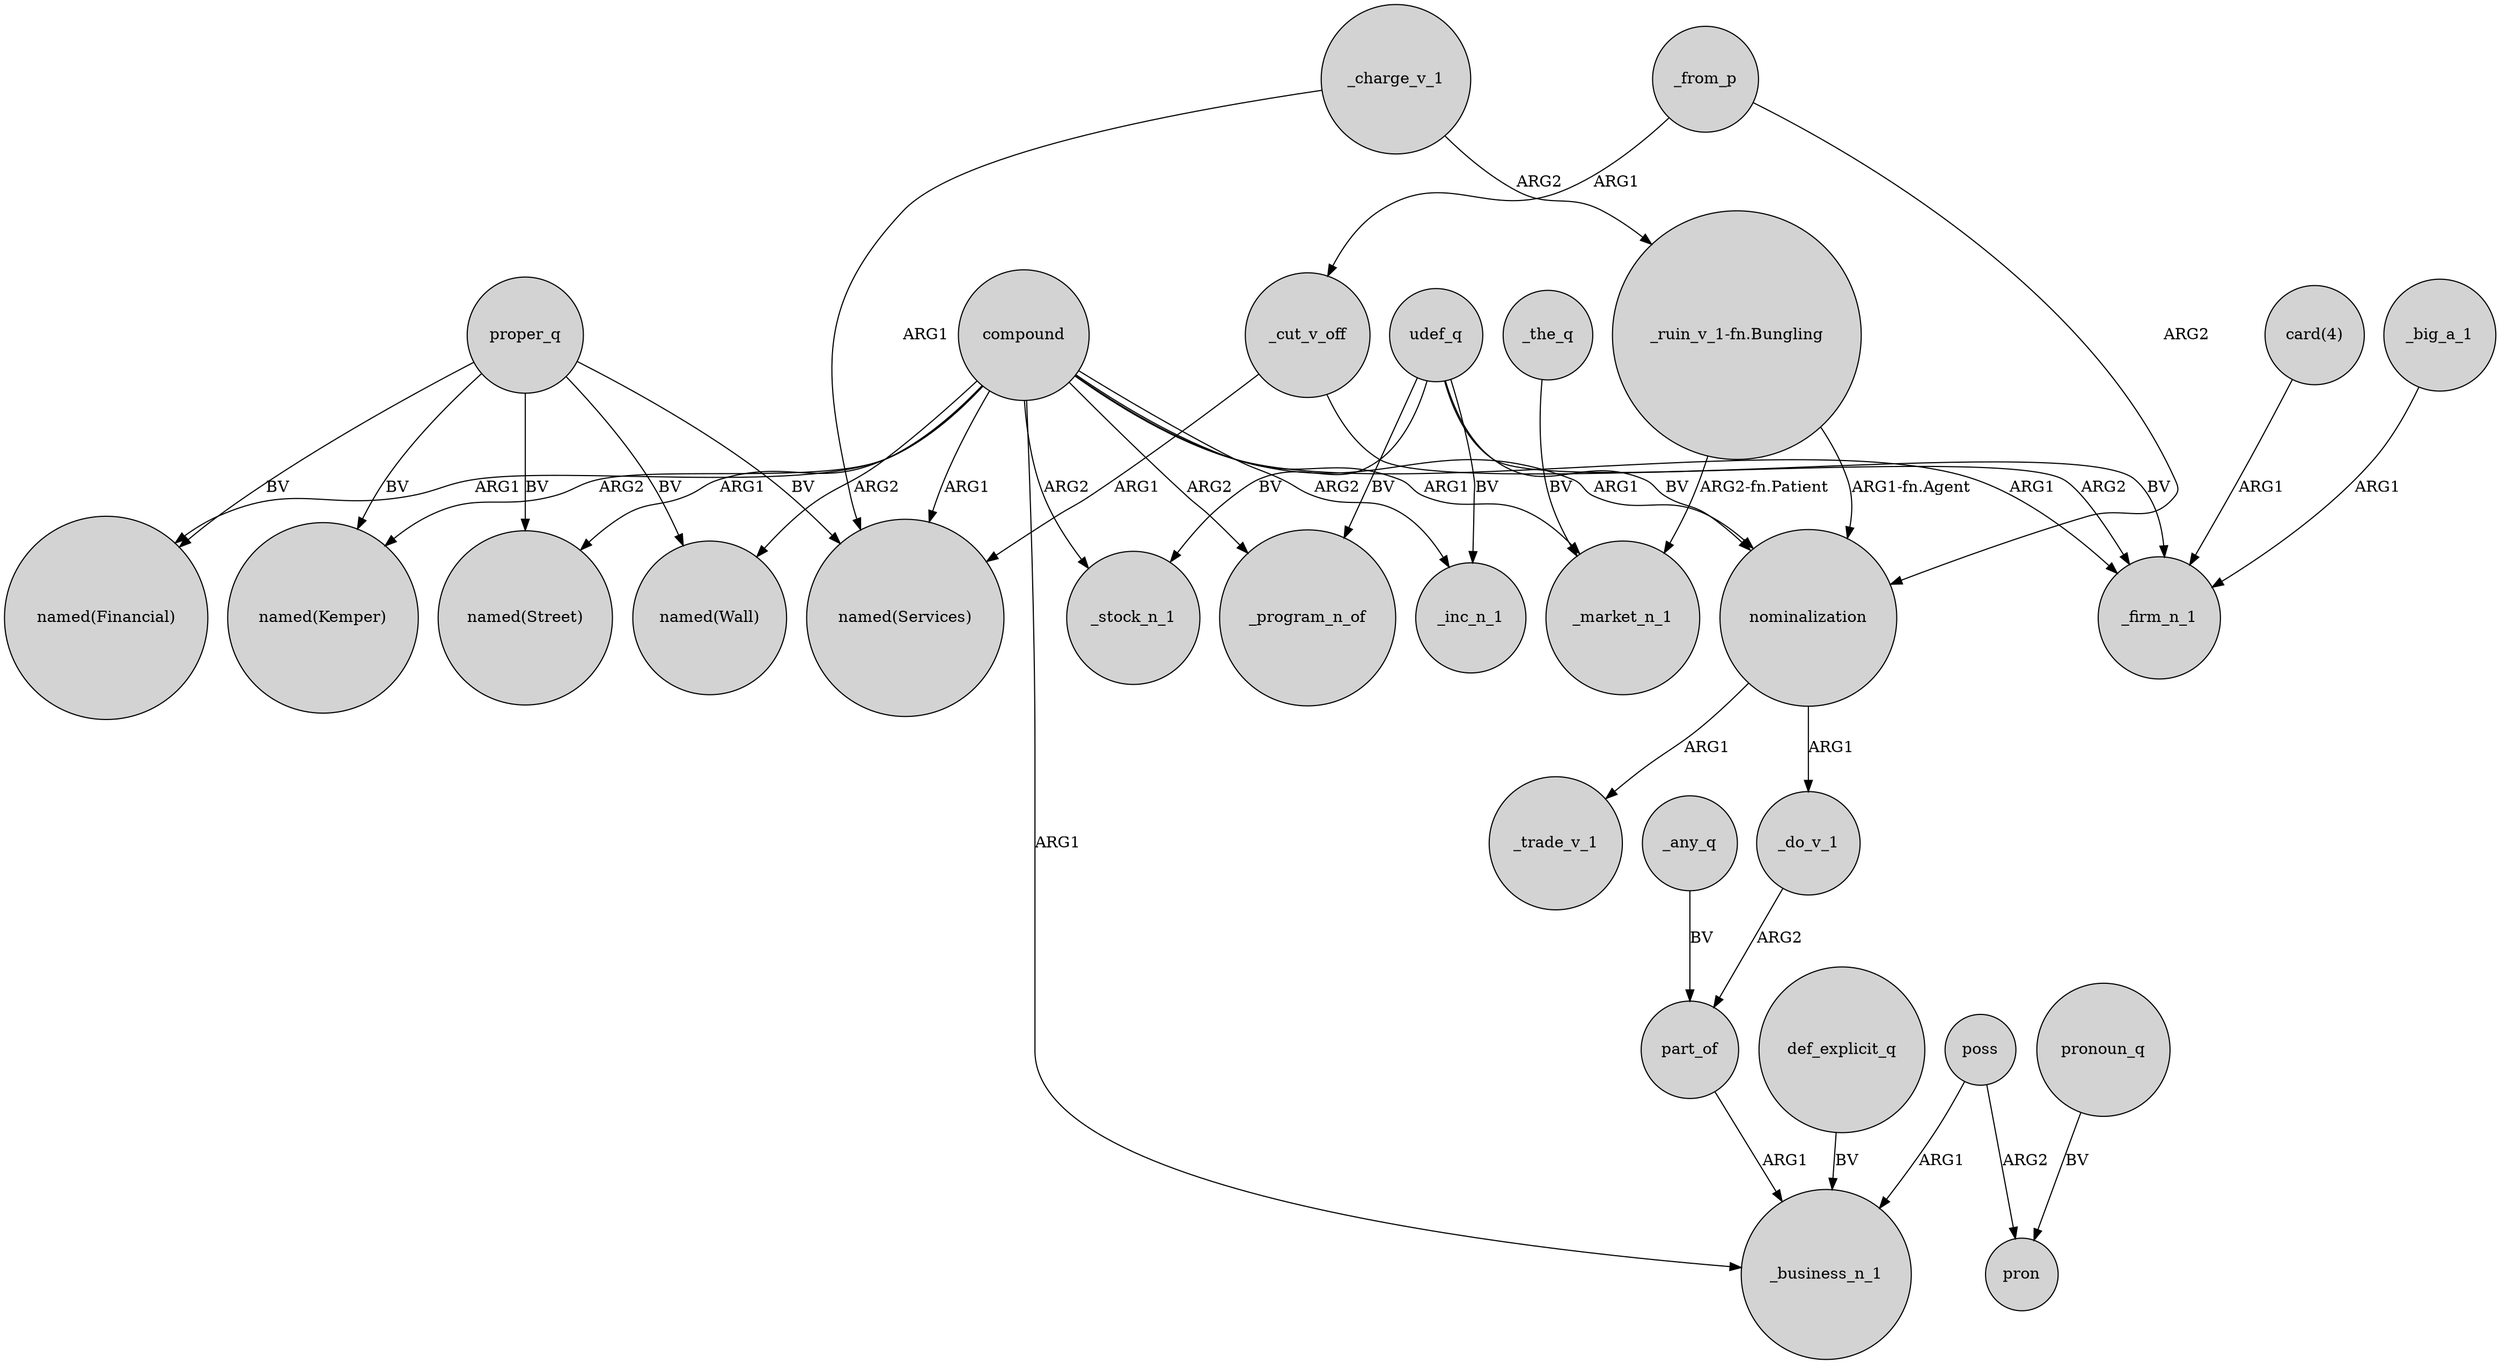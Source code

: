 digraph {
	node [shape=circle style=filled]
	_big_a_1 -> _firm_n_1 [label=ARG1]
	proper_q -> "named(Kemper)" [label=BV]
	"_ruin_v_1-fn.Bungling" -> _market_n_1 [label="ARG2-fn.Patient"]
	compound -> _program_n_of [label=ARG2]
	udef_q -> _inc_n_1 [label=BV]
	_do_v_1 -> part_of [label=ARG2]
	poss -> pron [label=ARG2]
	compound -> "named(Street)" [label=ARG1]
	proper_q -> "named(Wall)" [label=BV]
	compound -> "named(Services)" [label=ARG1]
	nominalization -> _do_v_1 [label=ARG1]
	part_of -> _business_n_1 [label=ARG1]
	_cut_v_off -> _firm_n_1 [label=ARG2]
	udef_q -> _firm_n_1 [label=BV]
	poss -> _business_n_1 [label=ARG1]
	_cut_v_off -> "named(Services)" [label=ARG1]
	"card(4)" -> _firm_n_1 [label=ARG1]
	udef_q -> _program_n_of [label=BV]
	proper_q -> "named(Services)" [label=BV]
	nominalization -> _trade_v_1 [label=ARG1]
	_charge_v_1 -> "_ruin_v_1-fn.Bungling" [label=ARG2]
	compound -> _stock_n_1 [label=ARG2]
	proper_q -> "named(Street)" [label=BV]
	proper_q -> "named(Financial)" [label=BV]
	pronoun_q -> pron [label=BV]
	udef_q -> _stock_n_1 [label=BV]
	compound -> "named(Wall)" [label=ARG2]
	_from_p -> _cut_v_off [label=ARG1]
	compound -> _business_n_1 [label=ARG1]
	_any_q -> part_of [label=BV]
	compound -> _firm_n_1 [label=ARG1]
	udef_q -> nominalization [label=BV]
	_from_p -> nominalization [label=ARG2]
	_charge_v_1 -> "named(Services)" [label=ARG1]
	"_ruin_v_1-fn.Bungling" -> nominalization [label="ARG1-fn.Agent"]
	compound -> _market_n_1 [label=ARG1]
	_the_q -> _market_n_1 [label=BV]
	compound -> nominalization [label=ARG1]
	compound -> _inc_n_1 [label=ARG2]
	compound -> "named(Kemper)" [label=ARG2]
	def_explicit_q -> _business_n_1 [label=BV]
	compound -> "named(Financial)" [label=ARG1]
}
